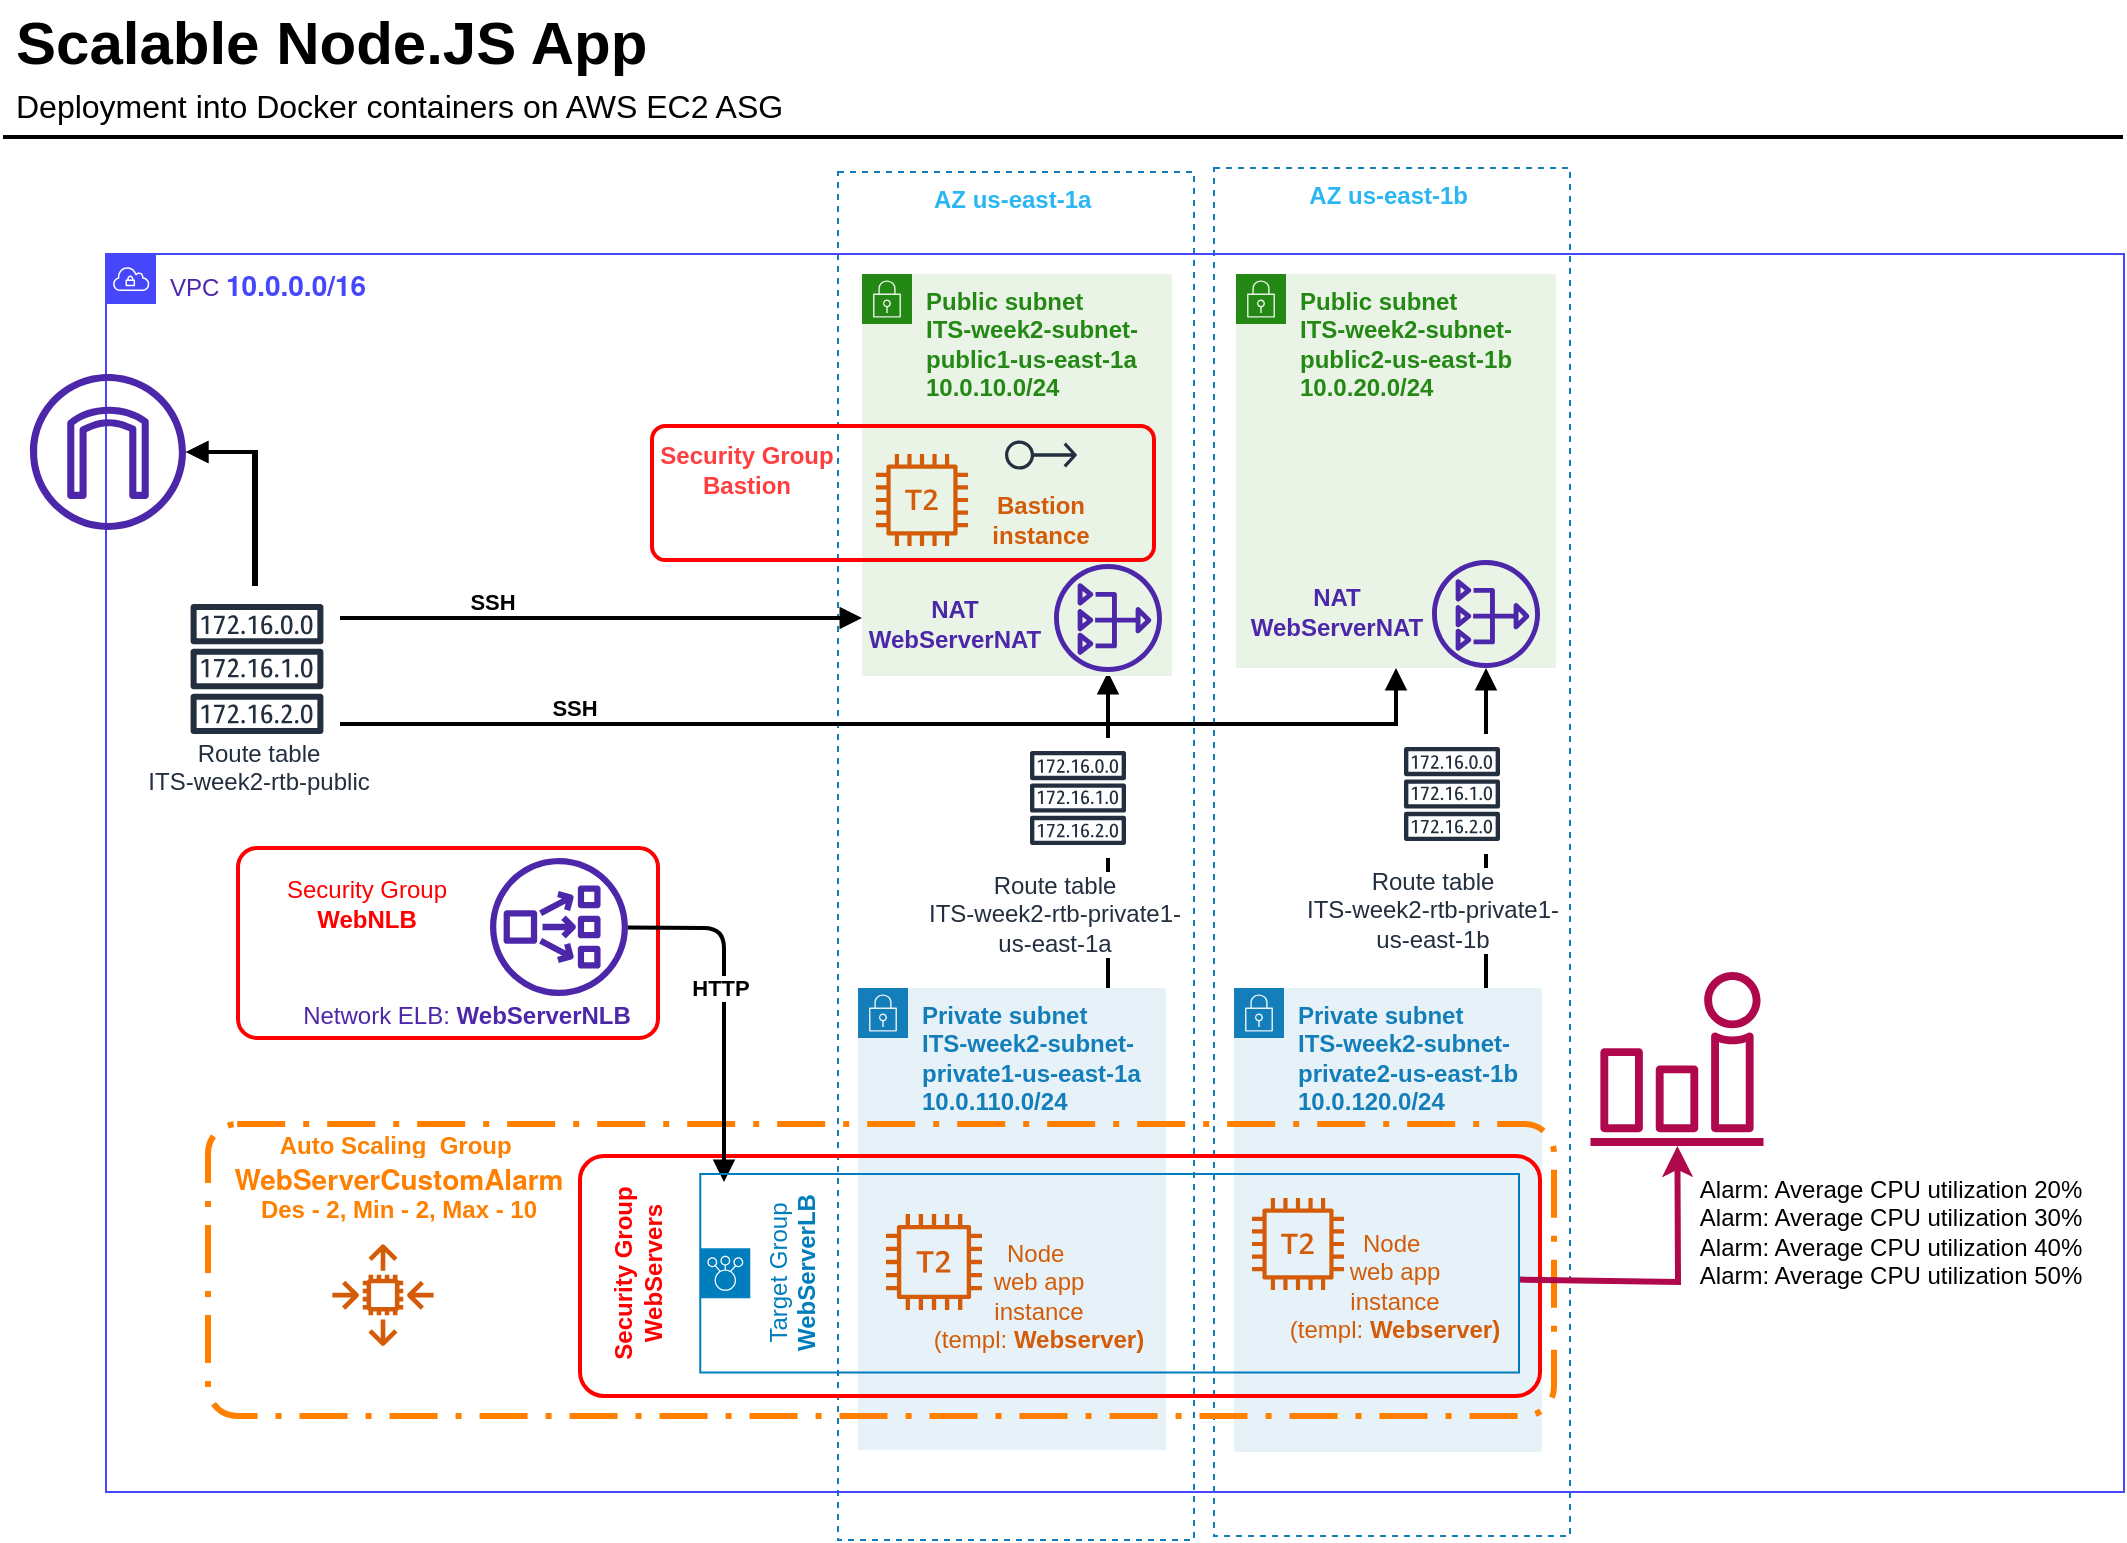 <mxfile>
    <diagram id="PHC6HiOyRjeXIRx9HdmX" name="Page-1">
        <mxGraphModel dx="662" dy="485" grid="0" gridSize="10" guides="1" tooltips="1" connect="1" arrows="1" fold="1" page="1" pageScale="1" pageWidth="1169" pageHeight="827" background="#ffffff" math="0" shadow="0">
            <root>
                <mxCell id="0"/>
                <mxCell id="1" parent="0"/>
                <mxCell id="99" value="" style="edgeStyle=orthogonalEdgeStyle;html=1;endArrow=none;elbow=vertical;startArrow=block;startFill=1;rounded=0;fontColor=#4d27aa;strokeColor=#000000;strokeWidth=2;" parent="1" edge="1">
                    <mxGeometry width="100" relative="1" as="geometry">
                        <mxPoint x="774" y="360" as="sourcePoint"/>
                        <mxPoint x="774" y="520" as="targetPoint"/>
                        <Array as="points">
                            <mxPoint x="774" y="381"/>
                            <mxPoint x="774" y="381"/>
                        </Array>
                    </mxGeometry>
                </mxCell>
                <mxCell id="98" value="" style="edgeStyle=orthogonalEdgeStyle;html=1;endArrow=none;elbow=vertical;startArrow=block;startFill=1;rounded=0;fontColor=#4d27aa;strokeColor=#000000;strokeWidth=2;" parent="1" edge="1">
                    <mxGeometry width="100" relative="1" as="geometry">
                        <mxPoint x="585" y="362" as="sourcePoint"/>
                        <mxPoint x="585" y="520" as="targetPoint"/>
                        <Array as="points">
                            <mxPoint x="585" y="390"/>
                            <mxPoint x="585" y="390"/>
                        </Array>
                    </mxGeometry>
                </mxCell>
                <mxCell id="88" value="&lt;font color=&quot;#ff0000&quot;&gt;Security Group&lt;br&gt;&lt;b&gt;WebNLB&lt;/b&gt;&lt;br&gt;&lt;/font&gt;" style="text;html=1;align=center;verticalAlign=middle;resizable=0;points=[];autosize=1;strokeColor=none;fillColor=none;rotation=0;" parent="1" vertex="1">
                    <mxGeometry x="165" y="457" width="98" height="41" as="geometry"/>
                </mxCell>
                <mxCell id="89" value="" style="rounded=1;arcSize=10;strokeColor=#ff0000;fillColor=none;gradientColor=none;strokeWidth=2;" parent="1" vertex="1">
                    <mxGeometry x="150" y="450" width="210" height="95" as="geometry"/>
                </mxCell>
                <mxCell id="90" value="&lt;b&gt;&lt;font color=&quot;#29b6f2&quot;&gt;AZ us-east-1a&amp;nbsp;&lt;/font&gt;&lt;/b&gt;&lt;br&gt;" style="fillColor=none;strokeColor=#147EBA;dashed=1;verticalAlign=top;fontStyle=0;fontColor=#147EBA;whiteSpace=wrap;html=1;" parent="1" vertex="1">
                    <mxGeometry x="450" y="112" width="178" height="684" as="geometry"/>
                </mxCell>
                <mxCell id="91" value="&lt;b&gt;&lt;font color=&quot;#29b6f2&quot;&gt;AZ us-east-1b&amp;nbsp;&lt;/font&gt;&lt;/b&gt;" style="fillColor=none;strokeColor=#147EBA;dashed=1;verticalAlign=top;fontStyle=0;fontColor=#147EBA;whiteSpace=wrap;html=1;movable=1;resizable=1;rotatable=1;deletable=1;editable=1;connectable=1;" parent="1" vertex="1">
                    <mxGeometry x="638" y="110" width="178" height="684" as="geometry"/>
                </mxCell>
                <mxCell id="97" value="Route table &lt;br&gt;ITS-week2-rtb-private1-&lt;br&gt;us-east-1b" style="sketch=0;outlineConnect=0;fontColor=#232F3E;gradientColor=none;strokeColor=#232F3E;fillColor=#ffffff;dashed=0;verticalLabelPosition=bottom;verticalAlign=top;align=center;html=1;fontSize=12;fontStyle=0;aspect=fixed;shape=mxgraph.aws4.resourceIcon;resIcon=mxgraph.aws4.route_table;labelBackgroundColor=#FFFFFF;spacingRight=20;" parent="1" vertex="1">
                    <mxGeometry x="727" y="393" width="60" height="60" as="geometry"/>
                </mxCell>
                <mxCell id="96" value="Route table&lt;br&gt;ITS-week2-rtb-private1-&lt;br&gt;us-east-1a" style="sketch=0;outlineConnect=0;fontColor=#232F3E;gradientColor=none;strokeColor=#232F3E;fillColor=#ffffff;dashed=0;verticalLabelPosition=bottom;verticalAlign=top;align=center;html=1;fontSize=12;fontStyle=0;aspect=fixed;shape=mxgraph.aws4.resourceIcon;resIcon=mxgraph.aws4.route_table;labelBackgroundColor=#FFFFFF;spacingLeft=0;spacingRight=25;" parent="1" vertex="1">
                    <mxGeometry x="540" y="395" width="60" height="60" as="geometry"/>
                </mxCell>
                <mxCell id="2" parent="0"/>
                <mxCell id="3" value="&lt;font color=&quot;#000000&quot;&gt;Scalable Node.JS App&lt;/font&gt;" style="text;html=1;resizable=0;points=[];autosize=1;align=left;verticalAlign=top;spacingTop=-4;fontSize=30;fontStyle=1;labelBackgroundColor=none;strokeColor=#FFFFFF;" parent="2" vertex="1">
                    <mxGeometry x="36.5" y="26.5" width="334" height="42" as="geometry"/>
                </mxCell>
                <mxCell id="4" value="&lt;font color=&quot;#000000&quot;&gt;Deployment into Docker containers on AWS EC2 ASG&lt;/font&gt;" style="text;html=1;resizable=0;points=[];autosize=1;align=left;verticalAlign=top;spacingTop=-4;fontSize=16;labelBackgroundColor=none;strokeColor=#FFFFFF;" parent="2" vertex="1">
                    <mxGeometry x="36.5" y="66.5" width="402" height="25" as="geometry"/>
                </mxCell>
                <mxCell id="5" value="" style="line;strokeWidth=2;html=1;fontSize=14;labelBackgroundColor=none;strokeColor=#000000;" parent="2" vertex="1">
                    <mxGeometry x="32.5" y="89.5" width="1060" height="10" as="geometry"/>
                </mxCell>
                <mxCell id="6" value="VPC" parent="0"/>
                <mxCell id="8" value="VPC&amp;nbsp;&lt;span style=&quot;font-family: &amp;quot;Amazon Ember&amp;quot;, &amp;quot;Helvetica Neue&amp;quot;, Roboto, Arial, sans-serif; font-size: 14px;&quot;&gt;&lt;b style=&quot;&quot;&gt;&lt;font color=&quot;#4646fb&quot;&gt;10.0.0.0/16&lt;/font&gt;&lt;/b&gt;&lt;/span&gt;" style="points=[[0,0],[0.25,0],[0.5,0],[0.75,0],[1,0],[1,0.25],[1,0.5],[1,0.75],[1,1],[0.75,1],[0.5,1],[0.25,1],[0,1],[0,0.75],[0,0.5],[0,0.25]];outlineConnect=0;gradientColor=none;html=1;whiteSpace=wrap;fontSize=12;fontStyle=0;container=1;pointerEvents=0;collapsible=0;recursiveResize=0;shape=mxgraph.aws4.group;grIcon=mxgraph.aws4.group_vpc;strokeColor=#4646FB;fillColor=none;verticalAlign=top;align=left;spacingLeft=30;fontColor=#4d27aa;dashed=0;labelBackgroundColor=none;" parent="6" vertex="1">
                    <mxGeometry x="84" y="153" width="1009" height="619" as="geometry"/>
                </mxCell>
                <mxCell id="50" value="&lt;b&gt;Private subnet&lt;/b&gt;&lt;br&gt;&lt;div style=&quot;&quot;&gt;&lt;b&gt;ITS-week2-subnet-private1-us-east-1a&lt;/b&gt;&lt;/div&gt;&lt;div style=&quot;font-weight: bold;&quot;&gt;10.0.110.0/24&lt;/div&gt;" style="points=[[0,0],[0.25,0],[0.5,0],[0.75,0],[1,0],[1,0.25],[1,0.5],[1,0.75],[1,1],[0.75,1],[0.5,1],[0.25,1],[0,1],[0,0.75],[0,0.5],[0,0.25]];outlineConnect=0;gradientColor=none;html=1;whiteSpace=wrap;fontSize=12;fontStyle=0;container=1;pointerEvents=0;collapsible=0;recursiveResize=0;shape=mxgraph.aws4.group;grIcon=mxgraph.aws4.group_security_group;grStroke=0;strokeColor=#147EBA;fillColor=#E6F2F8;verticalAlign=top;align=left;spacingLeft=30;fontColor=#147EBA;dashed=0;strokeWidth=3;" parent="8" vertex="1">
                    <mxGeometry x="376" y="367" width="154" height="231" as="geometry"/>
                </mxCell>
                <mxCell id="51" value="&lt;b&gt;Private subnet&lt;/b&gt;&lt;br&gt;&lt;b&gt;ITS-week2-subnet-private2-us-east-1b&lt;br&gt;10.0.120.0/24&lt;br&gt;&lt;/b&gt;" style="points=[[0,0],[0.25,0],[0.5,0],[0.75,0],[1,0],[1,0.25],[1,0.5],[1,0.75],[1,1],[0.75,1],[0.5,1],[0.25,1],[0,1],[0,0.75],[0,0.5],[0,0.25]];outlineConnect=0;gradientColor=none;html=1;whiteSpace=wrap;fontSize=12;fontStyle=0;container=1;pointerEvents=0;collapsible=0;recursiveResize=0;shape=mxgraph.aws4.group;grIcon=mxgraph.aws4.group_security_group;grStroke=0;strokeColor=#147EBA;fillColor=#E6F2F8;verticalAlign=top;align=left;spacingLeft=30;fontColor=#147EBA;dashed=0;strokeWidth=3;" parent="8" vertex="1">
                    <mxGeometry x="564" y="367" width="154" height="232" as="geometry"/>
                </mxCell>
                <mxCell id="56" value="" style="rounded=1;arcSize=10;dashed=1;fillColor=none;gradientColor=none;dashPattern=8 3 1 3;strokeWidth=3;strokeColor=#FF8000;" parent="8" vertex="1">
                    <mxGeometry x="51" y="435" width="673" height="146" as="geometry"/>
                </mxCell>
                <mxCell id="22" value="&lt;b&gt;Public subnet&lt;/b&gt;&lt;br&gt;&lt;b&gt;ITS-week2-subnet-public2-us-east-1b&lt;br&gt;10.0.20.0/24&lt;/b&gt;" style="points=[[0,0],[0.25,0],[0.5,0],[0.75,0],[1,0],[1,0.25],[1,0.5],[1,0.75],[1,1],[0.75,1],[0.5,1],[0.25,1],[0,1],[0,0.75],[0,0.5],[0,0.25]];outlineConnect=0;gradientColor=none;html=1;whiteSpace=wrap;fontSize=12;fontStyle=0;container=1;pointerEvents=0;collapsible=0;recursiveResize=0;shape=mxgraph.aws4.group;grIcon=mxgraph.aws4.group_security_group;grStroke=0;strokeColor=#248814;fillColor=#E9F3E6;verticalAlign=top;align=left;spacingLeft=30;fontColor=#248814;dashed=0;" parent="8" vertex="1">
                    <mxGeometry x="565" y="10" width="160" height="197" as="geometry"/>
                </mxCell>
                <mxCell id="18" value="&lt;b&gt;Public subnet&lt;/b&gt;&lt;br&gt;&lt;b&gt;ITS-week2-subnet-public1-us-east-1a&lt;br&gt;10.0.10.0/24&lt;/b&gt;" style="points=[[0,0],[0.25,0],[0.5,0],[0.75,0],[1,0],[1,0.25],[1,0.5],[1,0.75],[1,1],[0.75,1],[0.5,1],[0.25,1],[0,1],[0,0.75],[0,0.5],[0,0.25]];outlineConnect=0;gradientColor=none;html=1;whiteSpace=wrap;fontSize=12;fontStyle=0;container=1;pointerEvents=0;collapsible=0;recursiveResize=0;shape=mxgraph.aws4.group;grIcon=mxgraph.aws4.group_security_group;grStroke=0;strokeColor=#248814;fillColor=#E9F3E6;verticalAlign=top;align=left;spacingLeft=30;fontColor=#248814;dashed=0;shadow=0;" parent="8" vertex="1">
                    <mxGeometry x="378" y="10" width="155" height="201" as="geometry"/>
                </mxCell>
                <mxCell id="9" value="" style="sketch=0;outlineConnect=0;fontColor=#232F3E;gradientColor=none;fillColor=#4D27AA;strokeColor=none;dashed=0;verticalLabelPosition=bottom;verticalAlign=top;align=center;html=1;fontSize=12;fontStyle=0;aspect=fixed;pointerEvents=1;shape=mxgraph.aws4.internet_gateway;" parent="8" vertex="1">
                    <mxGeometry x="-38" y="60" width="78" height="78" as="geometry"/>
                </mxCell>
                <mxCell id="25" value="" style="rounded=1;arcSize=10;strokeColor=#ff0000;fillColor=none;gradientColor=none;strokeWidth=2;" parent="8" vertex="1">
                    <mxGeometry x="273" y="86" width="251" height="67" as="geometry"/>
                </mxCell>
                <mxCell id="26" value="&lt;b style=&quot;&quot;&gt;&lt;font color=&quot;#ff3f3f&quot;&gt;Security&amp;nbsp;Group&lt;br&gt;Bastion&lt;/font&gt;&lt;/b&gt;" style="text;html=1;align=center;verticalAlign=middle;resizable=0;points=[];autosize=1;strokeColor=none;fillColor=none;rotation=0;" parent="8" vertex="1">
                    <mxGeometry x="267" y="87" width="105" height="41" as="geometry"/>
                </mxCell>
                <mxCell id="46" value="" style="sketch=0;outlineConnect=0;fontColor=#232F3E;gradientColor=none;fillColor=#4D27AA;strokeColor=none;dashed=0;verticalLabelPosition=bottom;verticalAlign=top;align=center;html=1;fontSize=12;fontStyle=0;aspect=fixed;pointerEvents=1;shape=mxgraph.aws4.nat_gateway;" parent="8" vertex="1">
                    <mxGeometry x="663" y="153" width="54" height="54" as="geometry"/>
                </mxCell>
                <mxCell id="36" value="" style="sketch=0;outlineConnect=0;fontColor=#232F3E;gradientColor=none;fillColor=#D45B07;strokeColor=none;dashed=0;verticalLabelPosition=bottom;verticalAlign=top;align=center;html=1;fontSize=12;fontStyle=0;aspect=fixed;pointerEvents=1;shape=mxgraph.aws4.t2_instance;" parent="8" vertex="1">
                    <mxGeometry x="385" y="100" width="46" height="46" as="geometry"/>
                </mxCell>
                <mxCell id="53" value="" style="rounded=1;arcSize=10;strokeColor=#ff0000;fillColor=none;gradientColor=none;strokeWidth=2;" parent="8" vertex="1">
                    <mxGeometry x="237" y="451" width="480" height="120" as="geometry"/>
                </mxCell>
                <mxCell id="54" value="&lt;font color=&quot;#ff0000&quot;&gt;&lt;b&gt;Security&amp;nbsp;Group&lt;br&gt;WebServers&lt;br&gt;&lt;/b&gt;&lt;/font&gt;" style="text;html=1;align=center;verticalAlign=middle;resizable=0;points=[];autosize=1;strokeColor=none;fillColor=none;rotation=270;" parent="8" vertex="1">
                    <mxGeometry x="213" y="490" width="105" height="41" as="geometry"/>
                </mxCell>
                <mxCell id="55" value="" style="sketch=0;outlineConnect=0;fontColor=#232F3E;gradientColor=none;fillColor=#D45B07;strokeColor=none;dashed=0;verticalLabelPosition=bottom;verticalAlign=top;align=center;html=1;fontSize=12;fontStyle=0;aspect=fixed;pointerEvents=1;shape=mxgraph.aws4.auto_scaling2;" parent="8" vertex="1">
                    <mxGeometry x="113" y="495" width="51" height="51" as="geometry"/>
                </mxCell>
                <mxCell id="57" value="&lt;b&gt;&lt;font color=&quot;#ff8000&quot;&gt;Auto Scaling&amp;nbsp;&amp;nbsp;Group&amp;nbsp;&lt;br&gt;&lt;/font&gt;&lt;/b&gt;&lt;span style=&quot;font-family: &amp;quot;Amazon Ember&amp;quot;, &amp;quot;Helvetica Neue&amp;quot;, Roboto, Arial, sans-serif; font-size: 14px; text-align: left; background-color: rgb(255, 255, 255);&quot;&gt;&lt;b style=&quot;&quot;&gt;&lt;font color=&quot;#ff8000&quot;&gt;WebServerCustomAlarm&lt;br&gt;&lt;/font&gt;&lt;/b&gt;&lt;/span&gt;&lt;b&gt;&lt;font color=&quot;#ff8000&quot;&gt;Des - 2, Min - 2, Max - 10&lt;br&gt;&lt;/font&gt;&lt;/b&gt;" style="text;html=1;align=center;verticalAlign=middle;resizable=0;points=[];autosize=1;strokeColor=none;fillColor=none;rotation=0;" parent="8" vertex="1">
                    <mxGeometry x="54" y="433" width="183" height="58" as="geometry"/>
                </mxCell>
                <mxCell id="58" value="" style="sketch=0;outlineConnect=0;fontColor=#232F3E;gradientColor=none;fillColor=#D45B07;strokeColor=none;dashed=0;verticalLabelPosition=bottom;verticalAlign=top;align=center;html=1;fontSize=12;fontStyle=0;aspect=fixed;pointerEvents=1;shape=mxgraph.aws4.t2_instance;" parent="8" vertex="1">
                    <mxGeometry x="390" y="480" width="48" height="48" as="geometry"/>
                </mxCell>
                <mxCell id="59" value="" style="sketch=0;outlineConnect=0;fontColor=#232F3E;gradientColor=none;fillColor=#D45B07;strokeColor=none;dashed=0;verticalLabelPosition=bottom;verticalAlign=top;align=center;html=1;fontSize=12;fontStyle=0;aspect=fixed;pointerEvents=1;shape=mxgraph.aws4.t2_instance;" parent="8" vertex="1">
                    <mxGeometry x="573" y="472" width="46" height="46" as="geometry"/>
                </mxCell>
                <mxCell id="87" style="edgeStyle=none;html=1;strokeColor=#000000;strokeWidth=2;fontColor=#4d27aa;endArrow=block;endFill=1;" parent="8" source="11" edge="1">
                    <mxGeometry relative="1" as="geometry">
                        <Array as="points">
                            <mxPoint x="309" y="337"/>
                        </Array>
                        <mxPoint x="309" y="464" as="targetPoint"/>
                    </mxGeometry>
                </mxCell>
                <mxCell id="105" value="&lt;span style=&quot;background-color: rgb(255, 255, 255);&quot;&gt;&lt;b&gt;HTTP&lt;/b&gt;&lt;/span&gt;" style="edgeLabel;html=1;align=center;verticalAlign=middle;resizable=0;points=[];fontColor=#000000;" parent="87" vertex="1" connectable="0">
                    <mxGeometry x="-0.111" y="-2" relative="1" as="geometry">
                        <mxPoint as="offset"/>
                    </mxGeometry>
                </mxCell>
                <mxCell id="11" value="" style="sketch=0;outlineConnect=0;fontColor=#232F3E;gradientColor=none;fillColor=#4D27AA;strokeColor=#3399FF;dashed=0;verticalLabelPosition=bottom;verticalAlign=top;align=center;html=1;fontSize=12;fontStyle=0;aspect=fixed;pointerEvents=1;shape=mxgraph.aws4.network_load_balancer;" parent="8" vertex="1">
                    <mxGeometry x="192" y="302" width="69" height="69" as="geometry"/>
                </mxCell>
                <mxCell id="28" value="&lt;font style=&quot;&quot; color=&quot;#4d27aa&quot;&gt;Network ELB:&lt;/font&gt;&lt;font style=&quot;font-weight: bold;&quot; color=&quot;#4d27aa&quot;&gt;&amp;nbsp;&lt;/font&gt;&lt;font color=&quot;#4d27aa&quot;&gt;&lt;b&gt;WebServerNLB&lt;/b&gt;&lt;/font&gt;" style="text;html=1;align=center;verticalAlign=middle;resizable=0;points=[];autosize=1;strokeColor=none;fillColor=none;rotation=0;" parent="8" vertex="1">
                    <mxGeometry x="89" y="368" width="182" height="26" as="geometry"/>
                </mxCell>
                <mxCell id="61" value="&lt;font color=&quot;#d45b07&quot;&gt;&lt;b&gt;Bastion &lt;br&gt;instance&lt;/b&gt;&lt;/font&gt;" style="text;html=1;align=center;verticalAlign=middle;resizable=0;points=[];autosize=1;strokeColor=none;fillColor=none;fontColor=#000000;" parent="8" vertex="1">
                    <mxGeometry x="433" y="112" width="67" height="41" as="geometry"/>
                </mxCell>
                <mxCell id="64" value="&lt;font color=&quot;#d45b07&quot;&gt;Node&amp;nbsp;&lt;br&gt;web app &lt;br&gt;instance&lt;br&gt;(templ:&lt;b&gt; Webserver)&lt;/b&gt;&lt;br&gt;&lt;/font&gt;" style="text;html=1;align=center;verticalAlign=middle;resizable=0;points=[];autosize=1;strokeColor=none;fillColor=none;fontColor=#000000;" parent="8" vertex="1">
                    <mxGeometry x="404" y="486" width="123" height="70" as="geometry"/>
                </mxCell>
                <mxCell id="65" value="&lt;font color=&quot;#d45b07&quot;&gt;Node&amp;nbsp;&lt;br&gt;web app &lt;br&gt;instance &lt;br&gt;(templ:&lt;b&gt; Webserver)&lt;/b&gt;&lt;/font&gt;" style="text;html=1;align=center;verticalAlign=middle;resizable=0;points=[];autosize=1;strokeColor=none;fillColor=none;fontColor=#000000;" parent="8" vertex="1">
                    <mxGeometry x="582" y="481" width="123" height="70" as="geometry"/>
                </mxCell>
                <mxCell id="67" value="&lt;b style=&quot;&quot;&gt;&lt;font color=&quot;#4d27aa&quot;&gt;NAT&lt;br&gt;WebServerNAT&lt;/font&gt;&lt;/b&gt;" style="text;html=1;align=center;verticalAlign=middle;resizable=0;points=[];autosize=1;strokeColor=none;fillColor=none;fontColor=#000000;" parent="8" vertex="1">
                    <mxGeometry x="372" y="164" width="104" height="41" as="geometry"/>
                </mxCell>
                <mxCell id="68" value="&lt;b style=&quot;&quot;&gt;&lt;font color=&quot;#4d27aa&quot;&gt;NAT&lt;br&gt;WebServerNAT&lt;/font&gt;&lt;/b&gt;" style="text;html=1;align=center;verticalAlign=middle;resizable=0;points=[];autosize=1;strokeColor=none;fillColor=none;fontColor=#000000;" parent="8" vertex="1">
                    <mxGeometry x="563" y="158" width="104" height="41" as="geometry"/>
                </mxCell>
                <mxCell id="79" value="" style="edgeStyle=orthogonalEdgeStyle;endArrow=block;elbow=vertical;startArrow=block;startFill=1;rounded=0;fontColor=default;strokeColor=#000000;strokeWidth=2;endFill=1;labelBackgroundColor=none;html=1;fontStyle=0" parent="8" source="9" target="18" edge="1">
                    <mxGeometry width="100" relative="1" as="geometry">
                        <mxPoint x="427" y="219" as="sourcePoint"/>
                        <mxPoint x="426.5" y="269" as="targetPoint"/>
                        <Array as="points">
                            <mxPoint x="74" y="99"/>
                            <mxPoint x="74" y="182"/>
                        </Array>
                    </mxGeometry>
                </mxCell>
                <mxCell id="103" value="&lt;b&gt;&lt;font color=&quot;#000000&quot;&gt;SSH&lt;/font&gt;&lt;/b&gt;" style="edgeLabel;html=1;align=center;verticalAlign=middle;resizable=0;points=[];fontColor=#4646fb;labelBackgroundColor=none;spacingTop=0;spacingBottom=15;" parent="79" vertex="1" connectable="0">
                    <mxGeometry x="0.122" y="1" relative="1" as="geometry">
                        <mxPoint as="offset"/>
                    </mxGeometry>
                </mxCell>
                <mxCell id="81" value="" style="edgeStyle=orthogonalEdgeStyle;html=1;endArrow=block;elbow=vertical;startArrow=none;startFill=1;rounded=0;fontColor=#4d27aa;strokeColor=#000000;strokeWidth=2;endFill=1;" parent="8" source="93" target="22" edge="1">
                    <mxGeometry width="100" relative="1" as="geometry">
                        <mxPoint x="64" y="145.999" as="sourcePoint"/>
                        <mxPoint x="466.0" y="221" as="targetPoint"/>
                        <Array as="points">
                            <mxPoint x="74" y="99"/>
                            <mxPoint x="74" y="235"/>
                            <mxPoint x="632" y="235"/>
                        </Array>
                    </mxGeometry>
                </mxCell>
                <mxCell id="104" value="&lt;b&gt;SSH&lt;/b&gt;" style="edgeLabel;html=1;align=center;verticalAlign=middle;resizable=0;points=[];fontColor=#000000;labelBackgroundColor=none;spacingTop=0;spacingBottom=21;" parent="81" vertex="1" connectable="0">
                    <mxGeometry x="-0.095" y="-2" relative="1" as="geometry">
                        <mxPoint as="offset"/>
                    </mxGeometry>
                </mxCell>
                <mxCell id="19" value="" style="sketch=0;outlineConnect=0;fontColor=#232F3E;gradientColor=none;fillColor=#4D27AA;strokeColor=none;dashed=0;verticalLabelPosition=bottom;verticalAlign=top;align=center;html=1;fontSize=12;fontStyle=0;aspect=fixed;pointerEvents=1;shape=mxgraph.aws4.nat_gateway;" parent="8" vertex="1">
                    <mxGeometry x="474" y="155" width="54" height="54" as="geometry"/>
                </mxCell>
                <mxCell id="94" value="" style="edgeStyle=orthogonalEdgeStyle;html=1;endArrow=none;elbow=vertical;startArrow=block;startFill=1;rounded=0;fontColor=#4d27aa;strokeColor=#000000;strokeWidth=2;endFill=1;" parent="8" source="9" target="93" edge="1">
                    <mxGeometry width="100" relative="1" as="geometry">
                        <mxPoint x="124" y="252" as="sourcePoint"/>
                        <mxPoint x="716" y="360" as="targetPoint"/>
                        <Array as="points">
                            <mxPoint x="75" y="99"/>
                        </Array>
                    </mxGeometry>
                </mxCell>
                <mxCell id="93" value="Route table&lt;br&gt;ITS-week2-rtb-public" style="sketch=0;outlineConnect=0;fontColor=#232F3E;gradientColor=none;strokeColor=#232F3E;fillColor=#ffffff;dashed=0;verticalLabelPosition=bottom;verticalAlign=top;align=center;html=1;fontSize=12;fontStyle=0;aspect=fixed;shape=mxgraph.aws4.resourceIcon;resIcon=mxgraph.aws4.route_table;spacingTop=-13;" parent="8" vertex="1">
                    <mxGeometry x="34" y="166" width="83" height="83" as="geometry"/>
                </mxCell>
                <mxCell id="112" style="edgeStyle=none;html=1;labelBackgroundColor=none;fontColor=#000000;strokeWidth=3;rounded=0;strokeColor=#b0084d;" parent="8" source="100" target="101" edge="1">
                    <mxGeometry relative="1" as="geometry">
                        <Array as="points">
                            <mxPoint x="786" y="514"/>
                        </Array>
                    </mxGeometry>
                </mxCell>
                <mxCell id="100" value="Target Group&lt;br&gt;&lt;b&gt;WebServerLB&lt;/b&gt;" style="sketch=0;outlineConnect=0;gradientColor=none;html=1;whiteSpace=wrap;fontSize=12;fontStyle=0;shape=mxgraph.aws4.groupCenter;grIcon=mxgraph.aws4.group_elastic_load_balancing;grStroke=1;strokeColor=#007DBC;fillColor=none;verticalAlign=top;align=center;fontColor=#007DBC;dashed=0;spacingTop=25;rotation=270;" parent="8" vertex="1">
                    <mxGeometry x="452.19" y="304.94" width="99.25" height="409.38" as="geometry"/>
                </mxCell>
                <mxCell id="101" value="" style="sketch=0;outlineConnect=0;fontColor=#232F3E;gradientColor=none;fillColor=#B0084D;strokeColor=none;dashed=0;verticalLabelPosition=bottom;verticalAlign=top;align=center;html=1;fontSize=12;fontStyle=0;aspect=fixed;pointerEvents=1;shape=mxgraph.aws4.alarm;" parent="8" vertex="1">
                    <mxGeometry x="742" y="359" width="87" height="87" as="geometry"/>
                </mxCell>
                <mxCell id="107" value="" style="sketch=0;outlineConnect=0;fontColor=#232F3E;gradientColor=none;strokeColor=#232F3E;fillColor=none;dashed=0;verticalLabelPosition=bottom;verticalAlign=top;align=center;html=1;fontSize=12;fontStyle=0;aspect=fixed;shape=mxgraph.aws4.resourceIcon;resIcon=mxgraph.aws4.elastic_ip_address;labelBackgroundColor=none;" parent="8" vertex="1">
                    <mxGeometry x="445" y="78" width="45" height="45" as="geometry"/>
                </mxCell>
                <mxCell id="113" value="Alarm: Average CPU utilization 20%&lt;br&gt;Alarm: Average CPU utilization 30%&lt;br&gt;Alarm: Average CPU utilization 40%&lt;br&gt;Alarm: Average CPU utilization 50%" style="text;html=1;align=center;verticalAlign=middle;resizable=0;points=[];autosize=1;strokeColor=none;fillColor=none;fontColor=#000000;" parent="8" vertex="1">
                    <mxGeometry x="787" y="454" width="209" height="70" as="geometry"/>
                </mxCell>
                <mxCell id="13" value="AZS" parent="0" visible="0"/>
                <mxCell id="17" value="Subnet" parent="0"/>
                <mxCell id="24" value="SG" parent="0" visible="0"/>
                <mxCell id="29" value="ASG" parent="0" visible="0"/>
                <mxCell id="33" value="Balancing" parent="0" visible="0"/>
                <mxCell id="34" value="Generic Group" style="outlineConnect=0;gradientColor=none;html=1;whiteSpace=wrap;fontSize=12;fontStyle=0;strokeColor=#007FFF;fillColor=none;verticalAlign=top;align=center;fontColor=#879196;dashed=1;spacingTop=3;" parent="33" vertex="1">
                    <mxGeometry x="180" y="290" width="1160" height="250" as="geometry"/>
                </mxCell>
                <mxCell id="35" value="Compute" parent="0" visible="0"/>
                <mxCell id="39" value="legend" parent="0" visible="0"/>
            </root>
        </mxGraphModel>
    </diagram>
</mxfile>

